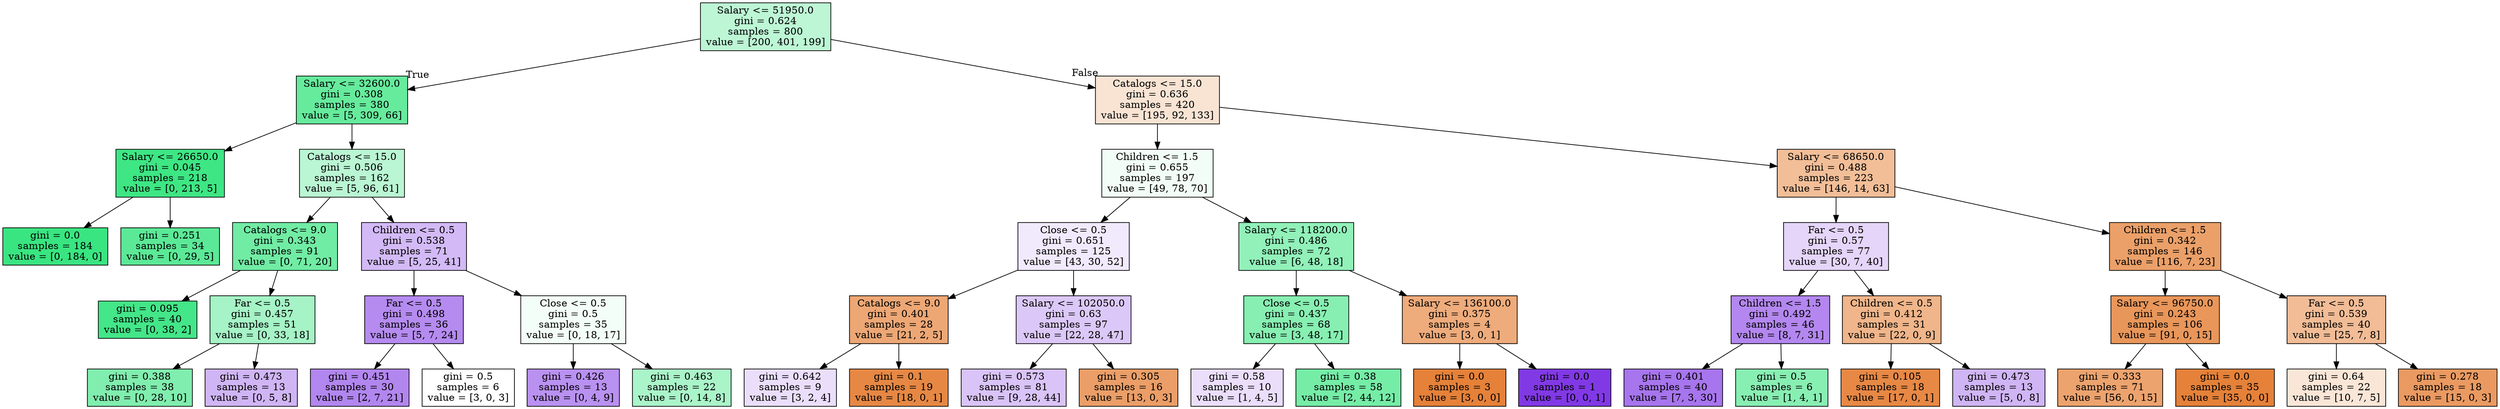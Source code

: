 digraph Tree {
node [shape=box, style="filled", color="black"] ;
0 [label="Salary <= 51950.0\ngini = 0.624\nsamples = 800\nvalue = [200, 401, 199]", fillcolor="#bdf6d5"] ;
1 [label="Salary <= 32600.0\ngini = 0.308\nsamples = 380\nvalue = [5, 309, 66]", fillcolor="#66eb9d"] ;
0 -> 1 [labeldistance=2.5, labelangle=45, headlabel="True"] ;
5 [label="Salary <= 26650.0\ngini = 0.045\nsamples = 218\nvalue = [0, 213, 5]", fillcolor="#3ee684"] ;
1 -> 5 ;
47 [label="gini = 0.0\nsamples = 184\nvalue = [0, 184, 0]", fillcolor="#39e581"] ;
5 -> 47 ;
48 [label="gini = 0.251\nsamples = 34\nvalue = [0, 29, 5]", fillcolor="#5be997"] ;
5 -> 48 ;
6 [label="Catalogs <= 15.0\ngini = 0.506\nsamples = 162\nvalue = [5, 96, 61]", fillcolor="#baf6d3"] ;
1 -> 6 ;
11 [label="Catalogs <= 9.0\ngini = 0.343\nsamples = 91\nvalue = [0, 71, 20]", fillcolor="#71eca4"] ;
6 -> 11 ;
21 [label="gini = 0.095\nsamples = 40\nvalue = [0, 38, 2]", fillcolor="#43e688"] ;
11 -> 21 ;
22 [label="Far <= 0.5\ngini = 0.457\nsamples = 51\nvalue = [0, 33, 18]", fillcolor="#a5f3c6"] ;
11 -> 22 ;
35 [label="gini = 0.388\nsamples = 38\nvalue = [0, 28, 10]", fillcolor="#80eeae"] ;
22 -> 35 ;
36 [label="gini = 0.473\nsamples = 13\nvalue = [0, 5, 8]", fillcolor="#d0b5f5"] ;
22 -> 36 ;
12 [label="Children <= 0.5\ngini = 0.538\nsamples = 71\nvalue = [5, 25, 41]", fillcolor="#d3baf6"] ;
6 -> 12 ;
29 [label="Far <= 0.5\ngini = 0.498\nsamples = 36\nvalue = [5, 7, 24]", fillcolor="#b58bf0"] ;
12 -> 29 ;
45 [label="gini = 0.451\nsamples = 30\nvalue = [2, 7, 21]", fillcolor="#b286ef"] ;
29 -> 45 ;
46 [label="gini = 0.5\nsamples = 6\nvalue = [3, 0, 3]", fillcolor="#ffffff"] ;
29 -> 46 ;
30 [label="Close <= 0.5\ngini = 0.5\nsamples = 35\nvalue = [0, 18, 17]", fillcolor="#f4fef8"] ;
12 -> 30 ;
41 [label="gini = 0.426\nsamples = 13\nvalue = [0, 4, 9]", fillcolor="#b991f1"] ;
30 -> 41 ;
42 [label="gini = 0.463\nsamples = 22\nvalue = [0, 14, 8]", fillcolor="#aaf4c9"] ;
30 -> 42 ;
2 [label="Catalogs <= 15.0\ngini = 0.636\nsamples = 420\nvalue = [195, 92, 133]", fillcolor="#f9e4d4"] ;
0 -> 2 [labeldistance=2.5, labelangle=-45, headlabel="False"] ;
3 [label="Children <= 1.5\ngini = 0.655\nsamples = 197\nvalue = [49, 78, 70]", fillcolor="#f3fdf7"] ;
2 -> 3 ;
9 [label="Close <= 0.5\ngini = 0.651\nsamples = 125\nvalue = [43, 30, 52]", fillcolor="#f1e9fc"] ;
3 -> 9 ;
13 [label="Catalogs <= 9.0\ngini = 0.401\nsamples = 28\nvalue = [21, 2, 5]", fillcolor="#eda775"] ;
9 -> 13 ;
27 [label="gini = 0.642\nsamples = 9\nvalue = [3, 2, 4]", fillcolor="#eadefb"] ;
13 -> 27 ;
28 [label="gini = 0.1\nsamples = 19\nvalue = [18, 0, 1]", fillcolor="#e68844"] ;
13 -> 28 ;
14 [label="Salary <= 102050.0\ngini = 0.63\nsamples = 97\nvalue = [22, 28, 47]", fillcolor="#dcc8f8"] ;
9 -> 14 ;
15 [label="gini = 0.573\nsamples = 81\nvalue = [9, 28, 44]", fillcolor="#d9c3f7"] ;
14 -> 15 ;
16 [label="gini = 0.305\nsamples = 16\nvalue = [13, 0, 3]", fillcolor="#eb9e67"] ;
14 -> 16 ;
10 [label="Salary <= 118200.0\ngini = 0.486\nsamples = 72\nvalue = [6, 48, 18]", fillcolor="#91f1b9"] ;
3 -> 10 ;
23 [label="Close <= 0.5\ngini = 0.437\nsamples = 68\nvalue = [3, 48, 17]", fillcolor="#87efb2"] ;
10 -> 23 ;
39 [label="gini = 0.58\nsamples = 10\nvalue = [1, 4, 5]", fillcolor="#eadefb"] ;
23 -> 39 ;
40 [label="gini = 0.38\nsamples = 58\nvalue = [2, 44, 12]", fillcolor="#75eda7"] ;
23 -> 40 ;
24 [label="Salary <= 136100.0\ngini = 0.375\nsamples = 4\nvalue = [3, 0, 1]", fillcolor="#eeab7b"] ;
10 -> 24 ;
43 [label="gini = 0.0\nsamples = 3\nvalue = [3, 0, 0]", fillcolor="#e58139"] ;
24 -> 43 ;
44 [label="gini = 0.0\nsamples = 1\nvalue = [0, 0, 1]", fillcolor="#8139e5"] ;
24 -> 44 ;
4 [label="Salary <= 68650.0\ngini = 0.488\nsamples = 223\nvalue = [146, 14, 63]", fillcolor="#f2be98"] ;
2 -> 4 ;
7 [label="Far <= 0.5\ngini = 0.57\nsamples = 77\nvalue = [30, 7, 40]", fillcolor="#e4d5f9"] ;
4 -> 7 ;
17 [label="Children <= 1.5\ngini = 0.492\nsamples = 46\nvalue = [8, 7, 31]", fillcolor="#b387ef"] ;
7 -> 17 ;
25 [label="gini = 0.401\nsamples = 40\nvalue = [7, 3, 30]", fillcolor="#a775ed"] ;
17 -> 25 ;
26 [label="gini = 0.5\nsamples = 6\nvalue = [1, 4, 1]", fillcolor="#88efb3"] ;
17 -> 26 ;
18 [label="Children <= 0.5\ngini = 0.412\nsamples = 31\nvalue = [22, 0, 9]", fillcolor="#f0b58a"] ;
7 -> 18 ;
19 [label="gini = 0.105\nsamples = 18\nvalue = [17, 0, 1]", fillcolor="#e78845"] ;
18 -> 19 ;
20 [label="gini = 0.473\nsamples = 13\nvalue = [5, 0, 8]", fillcolor="#d0b5f5"] ;
18 -> 20 ;
8 [label="Children <= 1.5\ngini = 0.342\nsamples = 146\nvalue = [116, 7, 23]", fillcolor="#eba069"] ;
4 -> 8 ;
31 [label="Salary <= 96750.0\ngini = 0.243\nsamples = 106\nvalue = [91, 0, 15]", fillcolor="#e9965a"] ;
8 -> 31 ;
37 [label="gini = 0.333\nsamples = 71\nvalue = [56, 0, 15]", fillcolor="#eca36e"] ;
31 -> 37 ;
38 [label="gini = 0.0\nsamples = 35\nvalue = [35, 0, 0]", fillcolor="#e58139"] ;
31 -> 38 ;
32 [label="Far <= 0.5\ngini = 0.539\nsamples = 40\nvalue = [25, 7, 8]", fillcolor="#f1bc96"] ;
8 -> 32 ;
33 [label="gini = 0.64\nsamples = 22\nvalue = [10, 7, 5]", fillcolor="#fae6d7"] ;
32 -> 33 ;
34 [label="gini = 0.278\nsamples = 18\nvalue = [15, 0, 3]", fillcolor="#ea9a61"] ;
32 -> 34 ;
}